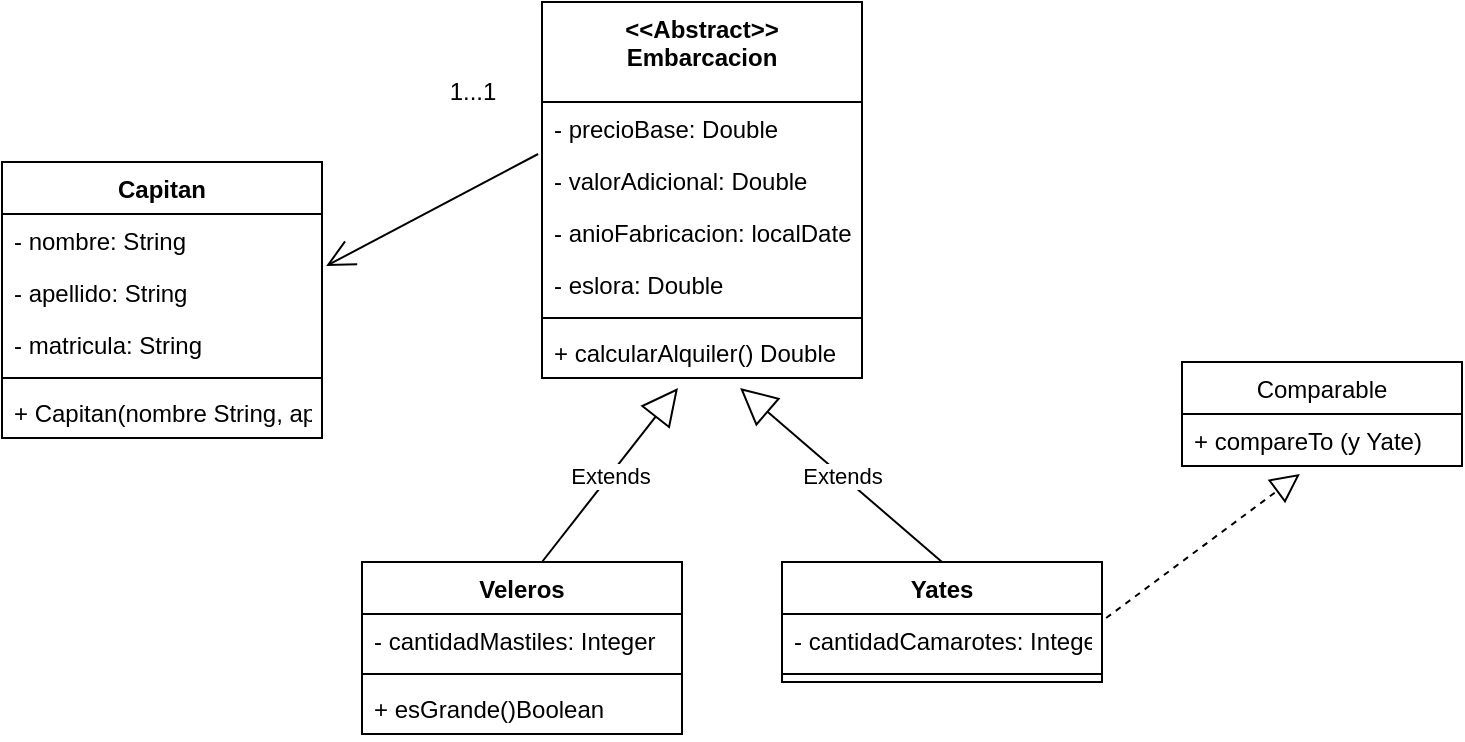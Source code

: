 <mxfile version="20.5.3" type="device"><diagram id="SA2cDM5CMdnXQ6ItbJK6" name="Page-1"><mxGraphModel dx="1422" dy="762" grid="1" gridSize="10" guides="1" tooltips="1" connect="1" arrows="1" fold="1" page="1" pageScale="1" pageWidth="827" pageHeight="1169" math="0" shadow="0"><root><mxCell id="0"/><mxCell id="1" parent="0"/><mxCell id="44zxvAcH7LG94abPdDAb-1" value="&lt;&lt;Abstract&gt;&gt;&#10;Embarcacion" style="swimlane;fontStyle=1;align=center;verticalAlign=top;childLayout=stackLayout;horizontal=1;startSize=50;horizontalStack=0;resizeParent=1;resizeParentMax=0;resizeLast=0;collapsible=1;marginBottom=0;" vertex="1" parent="1"><mxGeometry x="320" y="80" width="160" height="188" as="geometry"/></mxCell><mxCell id="44zxvAcH7LG94abPdDAb-2" value="- precioBase: Double" style="text;strokeColor=none;fillColor=none;align=left;verticalAlign=top;spacingLeft=4;spacingRight=4;overflow=hidden;rotatable=0;points=[[0,0.5],[1,0.5]];portConstraint=eastwest;" vertex="1" parent="44zxvAcH7LG94abPdDAb-1"><mxGeometry y="50" width="160" height="26" as="geometry"/></mxCell><mxCell id="44zxvAcH7LG94abPdDAb-13" value="- valorAdicional: Double" style="text;strokeColor=none;fillColor=none;align=left;verticalAlign=top;spacingLeft=4;spacingRight=4;overflow=hidden;rotatable=0;points=[[0,0.5],[1,0.5]];portConstraint=eastwest;" vertex="1" parent="44zxvAcH7LG94abPdDAb-1"><mxGeometry y="76" width="160" height="26" as="geometry"/></mxCell><mxCell id="44zxvAcH7LG94abPdDAb-14" value="- anioFabricacion: localDate" style="text;strokeColor=none;fillColor=none;align=left;verticalAlign=top;spacingLeft=4;spacingRight=4;overflow=hidden;rotatable=0;points=[[0,0.5],[1,0.5]];portConstraint=eastwest;" vertex="1" parent="44zxvAcH7LG94abPdDAb-1"><mxGeometry y="102" width="160" height="26" as="geometry"/></mxCell><mxCell id="44zxvAcH7LG94abPdDAb-15" value="- eslora: Double" style="text;strokeColor=none;fillColor=none;align=left;verticalAlign=top;spacingLeft=4;spacingRight=4;overflow=hidden;rotatable=0;points=[[0,0.5],[1,0.5]];portConstraint=eastwest;" vertex="1" parent="44zxvAcH7LG94abPdDAb-1"><mxGeometry y="128" width="160" height="26" as="geometry"/></mxCell><mxCell id="44zxvAcH7LG94abPdDAb-3" value="" style="line;strokeWidth=1;fillColor=none;align=left;verticalAlign=middle;spacingTop=-1;spacingLeft=3;spacingRight=3;rotatable=0;labelPosition=right;points=[];portConstraint=eastwest;strokeColor=inherit;" vertex="1" parent="44zxvAcH7LG94abPdDAb-1"><mxGeometry y="154" width="160" height="8" as="geometry"/></mxCell><mxCell id="44zxvAcH7LG94abPdDAb-4" value="+ calcularAlquiler() Double" style="text;strokeColor=none;fillColor=none;align=left;verticalAlign=top;spacingLeft=4;spacingRight=4;overflow=hidden;rotatable=0;points=[[0,0.5],[1,0.5]];portConstraint=eastwest;" vertex="1" parent="44zxvAcH7LG94abPdDAb-1"><mxGeometry y="162" width="160" height="26" as="geometry"/></mxCell><mxCell id="44zxvAcH7LG94abPdDAb-5" value="Capitan" style="swimlane;fontStyle=1;align=center;verticalAlign=top;childLayout=stackLayout;horizontal=1;startSize=26;horizontalStack=0;resizeParent=1;resizeParentMax=0;resizeLast=0;collapsible=1;marginBottom=0;" vertex="1" parent="1"><mxGeometry x="50" y="160" width="160" height="138" as="geometry"/></mxCell><mxCell id="44zxvAcH7LG94abPdDAb-6" value="- nombre: String" style="text;strokeColor=none;fillColor=none;align=left;verticalAlign=top;spacingLeft=4;spacingRight=4;overflow=hidden;rotatable=0;points=[[0,0.5],[1,0.5]];portConstraint=eastwest;" vertex="1" parent="44zxvAcH7LG94abPdDAb-5"><mxGeometry y="26" width="160" height="26" as="geometry"/></mxCell><mxCell id="44zxvAcH7LG94abPdDAb-11" value="- apellido: String" style="text;strokeColor=none;fillColor=none;align=left;verticalAlign=top;spacingLeft=4;spacingRight=4;overflow=hidden;rotatable=0;points=[[0,0.5],[1,0.5]];portConstraint=eastwest;" vertex="1" parent="44zxvAcH7LG94abPdDAb-5"><mxGeometry y="52" width="160" height="26" as="geometry"/></mxCell><mxCell id="44zxvAcH7LG94abPdDAb-12" value="- matricula: String" style="text;strokeColor=none;fillColor=none;align=left;verticalAlign=top;spacingLeft=4;spacingRight=4;overflow=hidden;rotatable=0;points=[[0,0.5],[1,0.5]];portConstraint=eastwest;" vertex="1" parent="44zxvAcH7LG94abPdDAb-5"><mxGeometry y="78" width="160" height="26" as="geometry"/></mxCell><mxCell id="44zxvAcH7LG94abPdDAb-7" value="" style="line;strokeWidth=1;fillColor=none;align=left;verticalAlign=middle;spacingTop=-1;spacingLeft=3;spacingRight=3;rotatable=0;labelPosition=right;points=[];portConstraint=eastwest;strokeColor=inherit;" vertex="1" parent="44zxvAcH7LG94abPdDAb-5"><mxGeometry y="104" width="160" height="8" as="geometry"/></mxCell><mxCell id="44zxvAcH7LG94abPdDAb-8" value="+ Capitan(nombre String, apellido String, matricula String)" style="text;strokeColor=none;fillColor=none;align=left;verticalAlign=top;spacingLeft=4;spacingRight=4;overflow=hidden;rotatable=0;points=[[0,0.5],[1,0.5]];portConstraint=eastwest;" vertex="1" parent="44zxvAcH7LG94abPdDAb-5"><mxGeometry y="112" width="160" height="26" as="geometry"/></mxCell><mxCell id="44zxvAcH7LG94abPdDAb-9" value="" style="endArrow=open;endFill=1;endSize=12;html=1;rounded=0;exitX=-0.012;exitY=1;exitDx=0;exitDy=0;exitPerimeter=0;entryX=1.013;entryY=1;entryDx=0;entryDy=0;entryPerimeter=0;" edge="1" parent="1" source="44zxvAcH7LG94abPdDAb-2" target="44zxvAcH7LG94abPdDAb-6"><mxGeometry width="160" relative="1" as="geometry"><mxPoint x="170" y="100" as="sourcePoint"/><mxPoint x="330" y="100" as="targetPoint"/></mxGeometry></mxCell><mxCell id="44zxvAcH7LG94abPdDAb-10" value="1...1" style="text;html=1;align=center;verticalAlign=middle;resizable=0;points=[];autosize=1;strokeColor=none;fillColor=none;" vertex="1" parent="1"><mxGeometry x="260" y="110" width="50" height="30" as="geometry"/></mxCell><mxCell id="44zxvAcH7LG94abPdDAb-16" value="Veleros" style="swimlane;fontStyle=1;align=center;verticalAlign=top;childLayout=stackLayout;horizontal=1;startSize=26;horizontalStack=0;resizeParent=1;resizeParentMax=0;resizeLast=0;collapsible=1;marginBottom=0;" vertex="1" parent="1"><mxGeometry x="230" y="360" width="160" height="86" as="geometry"/></mxCell><mxCell id="44zxvAcH7LG94abPdDAb-30" value="Extends" style="endArrow=block;endSize=16;endFill=0;html=1;rounded=0;entryX=0.425;entryY=1.192;entryDx=0;entryDy=0;entryPerimeter=0;" edge="1" parent="44zxvAcH7LG94abPdDAb-16" target="44zxvAcH7LG94abPdDAb-4"><mxGeometry width="160" relative="1" as="geometry"><mxPoint x="90" as="sourcePoint"/><mxPoint x="250" as="targetPoint"/></mxGeometry></mxCell><mxCell id="44zxvAcH7LG94abPdDAb-17" value="- cantidadMastiles: Integer" style="text;strokeColor=none;fillColor=none;align=left;verticalAlign=top;spacingLeft=4;spacingRight=4;overflow=hidden;rotatable=0;points=[[0,0.5],[1,0.5]];portConstraint=eastwest;" vertex="1" parent="44zxvAcH7LG94abPdDAb-16"><mxGeometry y="26" width="160" height="26" as="geometry"/></mxCell><mxCell id="44zxvAcH7LG94abPdDAb-18" value="" style="line;strokeWidth=1;fillColor=none;align=left;verticalAlign=middle;spacingTop=-1;spacingLeft=3;spacingRight=3;rotatable=0;labelPosition=right;points=[];portConstraint=eastwest;strokeColor=inherit;" vertex="1" parent="44zxvAcH7LG94abPdDAb-16"><mxGeometry y="52" width="160" height="8" as="geometry"/></mxCell><mxCell id="44zxvAcH7LG94abPdDAb-32" value="+ esGrande()Boolean" style="text;strokeColor=none;fillColor=none;align=left;verticalAlign=top;spacingLeft=4;spacingRight=4;overflow=hidden;rotatable=0;points=[[0,0.5],[1,0.5]];portConstraint=eastwest;" vertex="1" parent="44zxvAcH7LG94abPdDAb-16"><mxGeometry y="60" width="160" height="26" as="geometry"/></mxCell><mxCell id="44zxvAcH7LG94abPdDAb-20" value="Yates" style="swimlane;fontStyle=1;align=center;verticalAlign=top;childLayout=stackLayout;horizontal=1;startSize=26;horizontalStack=0;resizeParent=1;resizeParentMax=0;resizeLast=0;collapsible=1;marginBottom=0;" vertex="1" parent="1"><mxGeometry x="440" y="360" width="160" height="60" as="geometry"/></mxCell><mxCell id="44zxvAcH7LG94abPdDAb-21" value="- cantidadCamarotes: Integer" style="text;strokeColor=none;fillColor=none;align=left;verticalAlign=top;spacingLeft=4;spacingRight=4;overflow=hidden;rotatable=0;points=[[0,0.5],[1,0.5]];portConstraint=eastwest;" vertex="1" parent="44zxvAcH7LG94abPdDAb-20"><mxGeometry y="26" width="160" height="26" as="geometry"/></mxCell><mxCell id="44zxvAcH7LG94abPdDAb-22" value="" style="line;strokeWidth=1;fillColor=none;align=left;verticalAlign=middle;spacingTop=-1;spacingLeft=3;spacingRight=3;rotatable=0;labelPosition=right;points=[];portConstraint=eastwest;strokeColor=inherit;" vertex="1" parent="44zxvAcH7LG94abPdDAb-20"><mxGeometry y="52" width="160" height="8" as="geometry"/></mxCell><mxCell id="44zxvAcH7LG94abPdDAb-25" value="Comparable" style="swimlane;fontStyle=0;childLayout=stackLayout;horizontal=1;startSize=26;fillColor=none;horizontalStack=0;resizeParent=1;resizeParentMax=0;resizeLast=0;collapsible=1;marginBottom=0;" vertex="1" parent="1"><mxGeometry x="640" y="260" width="140" height="52" as="geometry"/></mxCell><mxCell id="44zxvAcH7LG94abPdDAb-26" value="+ compareTo (y Yate)" style="text;strokeColor=none;fillColor=none;align=left;verticalAlign=top;spacingLeft=4;spacingRight=4;overflow=hidden;rotatable=0;points=[[0,0.5],[1,0.5]];portConstraint=eastwest;" vertex="1" parent="44zxvAcH7LG94abPdDAb-25"><mxGeometry y="26" width="140" height="26" as="geometry"/></mxCell><mxCell id="44zxvAcH7LG94abPdDAb-29" value="" style="endArrow=block;dashed=1;endFill=0;endSize=12;html=1;rounded=0;exitX=1.013;exitY=0.077;exitDx=0;exitDy=0;exitPerimeter=0;entryX=0.421;entryY=1.154;entryDx=0;entryDy=0;entryPerimeter=0;" edge="1" parent="1" source="44zxvAcH7LG94abPdDAb-21" target="44zxvAcH7LG94abPdDAb-26"><mxGeometry width="160" relative="1" as="geometry"><mxPoint x="640" y="410" as="sourcePoint"/><mxPoint x="800" y="410" as="targetPoint"/></mxGeometry></mxCell><mxCell id="44zxvAcH7LG94abPdDAb-31" value="Extends" style="endArrow=block;endSize=16;endFill=0;html=1;rounded=0;entryX=0.619;entryY=1.192;entryDx=0;entryDy=0;entryPerimeter=0;" edge="1" parent="1" target="44zxvAcH7LG94abPdDAb-4"><mxGeometry width="160" relative="1" as="geometry"><mxPoint x="520" y="360" as="sourcePoint"/><mxPoint x="588" y="272.992" as="targetPoint"/></mxGeometry></mxCell></root></mxGraphModel></diagram></mxfile>